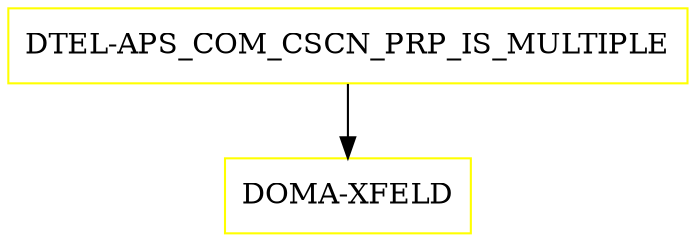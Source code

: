 digraph G {
  "DTEL-APS_COM_CSCN_PRP_IS_MULTIPLE" [shape=box,color=yellow];
  "DOMA-XFELD" [shape=box,color=yellow,URL="./DOMA_XFELD.html"];
  "DTEL-APS_COM_CSCN_PRP_IS_MULTIPLE" -> "DOMA-XFELD";
}
